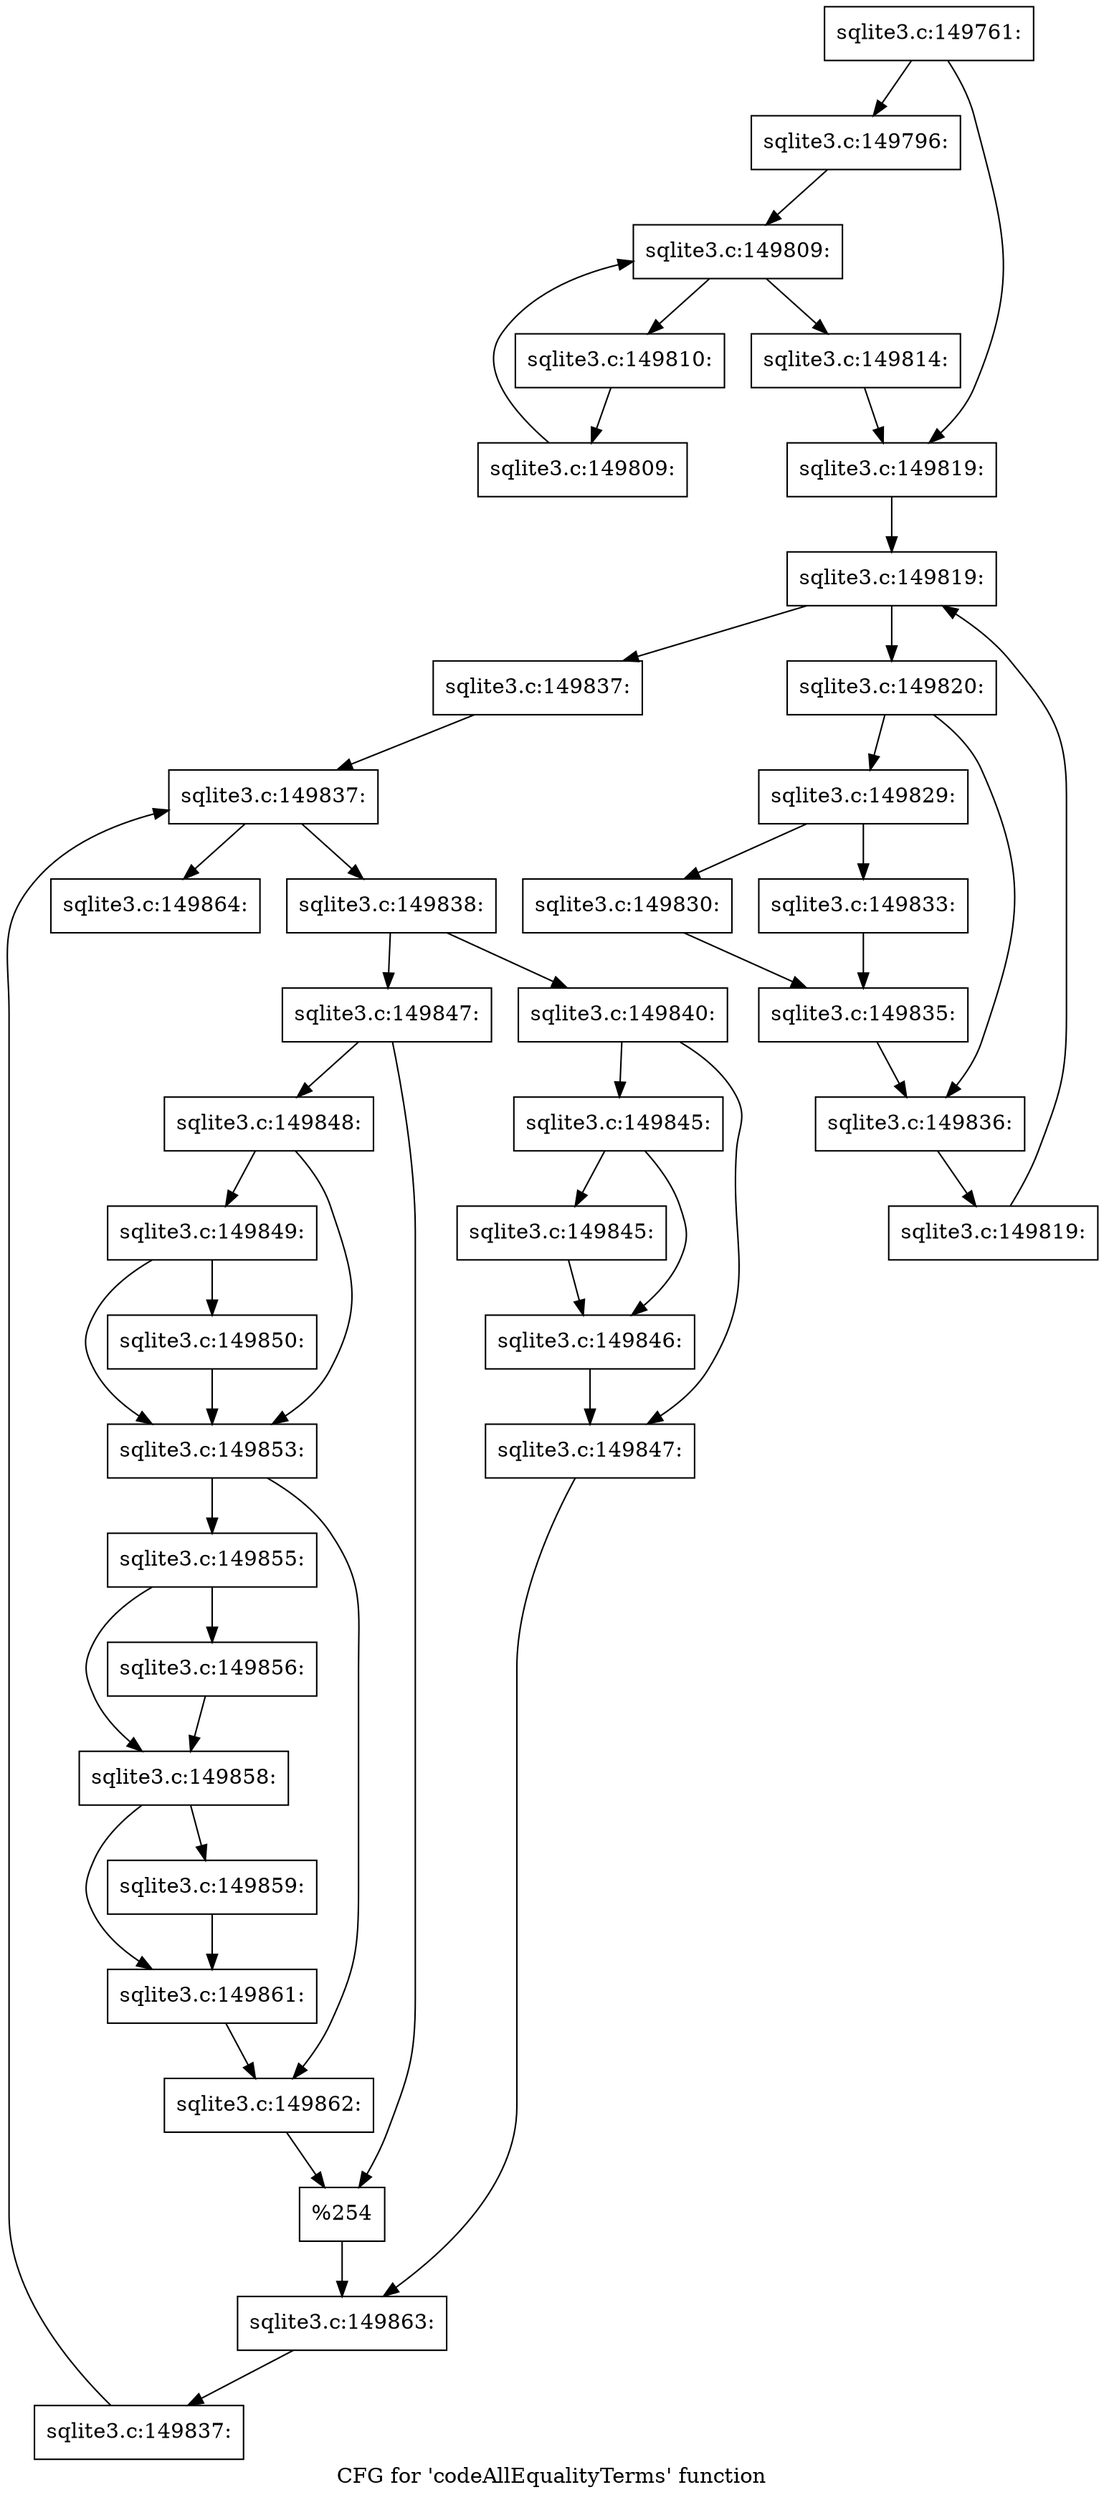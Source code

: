 digraph "CFG for 'codeAllEqualityTerms' function" {
	label="CFG for 'codeAllEqualityTerms' function";

	Node0x55c0f9a16d20 [shape=record,label="{sqlite3.c:149761:}"];
	Node0x55c0f9a16d20 -> Node0x55c0f626ac60;
	Node0x55c0f9a16d20 -> Node0x55c0f9a1dbc0;
	Node0x55c0f626ac60 [shape=record,label="{sqlite3.c:149796:}"];
	Node0x55c0f626ac60 -> Node0x55c0f9a20300;
	Node0x55c0f9a20300 [shape=record,label="{sqlite3.c:149809:}"];
	Node0x55c0f9a20300 -> Node0x55c0f9a20520;
	Node0x55c0f9a20300 -> Node0x55c0f9a1e8e0;
	Node0x55c0f9a20520 [shape=record,label="{sqlite3.c:149810:}"];
	Node0x55c0f9a20520 -> Node0x55c0f9a20490;
	Node0x55c0f9a20490 [shape=record,label="{sqlite3.c:149809:}"];
	Node0x55c0f9a20490 -> Node0x55c0f9a20300;
	Node0x55c0f9a1e8e0 [shape=record,label="{sqlite3.c:149814:}"];
	Node0x55c0f9a1e8e0 -> Node0x55c0f9a1dbc0;
	Node0x55c0f9a1dbc0 [shape=record,label="{sqlite3.c:149819:}"];
	Node0x55c0f9a1dbc0 -> Node0x55c0f9a217d0;
	Node0x55c0f9a217d0 [shape=record,label="{sqlite3.c:149819:}"];
	Node0x55c0f9a217d0 -> Node0x55c0f9a219f0;
	Node0x55c0f9a217d0 -> Node0x55c0f9a20d40;
	Node0x55c0f9a219f0 [shape=record,label="{sqlite3.c:149820:}"];
	Node0x55c0f9a219f0 -> Node0x55c0f9a22bb0;
	Node0x55c0f9a219f0 -> Node0x55c0f9a22e70;
	Node0x55c0f9a22bb0 [shape=record,label="{sqlite3.c:149829:}"];
	Node0x55c0f9a22bb0 -> Node0x55c0f9a23450;
	Node0x55c0f9a22bb0 -> Node0x55c0f9a234f0;
	Node0x55c0f9a23450 [shape=record,label="{sqlite3.c:149830:}"];
	Node0x55c0f9a23450 -> Node0x55c0f9a234a0;
	Node0x55c0f9a234f0 [shape=record,label="{sqlite3.c:149833:}"];
	Node0x55c0f9a234f0 -> Node0x55c0f9a234a0;
	Node0x55c0f9a234a0 [shape=record,label="{sqlite3.c:149835:}"];
	Node0x55c0f9a234a0 -> Node0x55c0f9a22e70;
	Node0x55c0f9a22e70 [shape=record,label="{sqlite3.c:149836:}"];
	Node0x55c0f9a22e70 -> Node0x55c0f9a21960;
	Node0x55c0f9a21960 [shape=record,label="{sqlite3.c:149819:}"];
	Node0x55c0f9a21960 -> Node0x55c0f9a217d0;
	Node0x55c0f9a20d40 [shape=record,label="{sqlite3.c:149837:}"];
	Node0x55c0f9a20d40 -> Node0x55c0f9a24910;
	Node0x55c0f9a24910 [shape=record,label="{sqlite3.c:149837:}"];
	Node0x55c0f9a24910 -> Node0x55c0f9a24b30;
	Node0x55c0f9a24910 -> Node0x55c0f9a246f0;
	Node0x55c0f9a24b30 [shape=record,label="{sqlite3.c:149838:}"];
	Node0x55c0f9a24b30 -> Node0x55c0f9a254c0;
	Node0x55c0f9a24b30 -> Node0x55c0f9a25560;
	Node0x55c0f9a254c0 [shape=record,label="{sqlite3.c:149840:}"];
	Node0x55c0f9a254c0 -> Node0x55c0f9a25b60;
	Node0x55c0f9a254c0 -> Node0x55c0f9a25bb0;
	Node0x55c0f9a25b60 [shape=record,label="{sqlite3.c:149845:}"];
	Node0x55c0f9a25b60 -> Node0x55c0f9a262a0;
	Node0x55c0f9a25b60 -> Node0x55c0f9a262f0;
	Node0x55c0f9a262a0 [shape=record,label="{sqlite3.c:149845:}"];
	Node0x55c0f9a262a0 -> Node0x55c0f9a262f0;
	Node0x55c0f9a262f0 [shape=record,label="{sqlite3.c:149846:}"];
	Node0x55c0f9a262f0 -> Node0x55c0f9a25bb0;
	Node0x55c0f9a25bb0 [shape=record,label="{sqlite3.c:149847:}"];
	Node0x55c0f9a25bb0 -> Node0x55c0f9a25510;
	Node0x55c0f9a25560 [shape=record,label="{sqlite3.c:149847:}"];
	Node0x55c0f9a25560 -> Node0x55c0f9a26b40;
	Node0x55c0f9a25560 -> Node0x55c0f9a26b90;
	Node0x55c0f9a26b40 [shape=record,label="{sqlite3.c:149848:}"];
	Node0x55c0f9a26b40 -> Node0x55c0f9a279a0;
	Node0x55c0f9a26b40 -> Node0x55c0f9a27950;
	Node0x55c0f9a279a0 [shape=record,label="{sqlite3.c:149849:}"];
	Node0x55c0f9a279a0 -> Node0x55c0f9a27900;
	Node0x55c0f9a279a0 -> Node0x55c0f9a27950;
	Node0x55c0f9a27900 [shape=record,label="{sqlite3.c:149850:}"];
	Node0x55c0f9a27900 -> Node0x55c0f9a27950;
	Node0x55c0f9a27950 [shape=record,label="{sqlite3.c:149853:}"];
	Node0x55c0f9a27950 -> Node0x55c0f9a28a40;
	Node0x55c0f9a27950 -> Node0x55c0f9a28a90;
	Node0x55c0f9a28a40 [shape=record,label="{sqlite3.c:149855:}"];
	Node0x55c0f9a28a40 -> Node0x55c0f9a29030;
	Node0x55c0f9a28a40 -> Node0x55c0f9a29080;
	Node0x55c0f9a29030 [shape=record,label="{sqlite3.c:149856:}"];
	Node0x55c0f9a29030 -> Node0x55c0f9a29080;
	Node0x55c0f9a29080 [shape=record,label="{sqlite3.c:149858:}"];
	Node0x55c0f9a29080 -> Node0x55c0f9a29c10;
	Node0x55c0f9a29080 -> Node0x55c0f9a29c60;
	Node0x55c0f9a29c10 [shape=record,label="{sqlite3.c:149859:}"];
	Node0x55c0f9a29c10 -> Node0x55c0f9a29c60;
	Node0x55c0f9a29c60 [shape=record,label="{sqlite3.c:149861:}"];
	Node0x55c0f9a29c60 -> Node0x55c0f9a28a90;
	Node0x55c0f9a28a90 [shape=record,label="{sqlite3.c:149862:}"];
	Node0x55c0f9a28a90 -> Node0x55c0f9a26b90;
	Node0x55c0f9a26b90 [shape=record,label="{%254}"];
	Node0x55c0f9a26b90 -> Node0x55c0f9a25510;
	Node0x55c0f9a25510 [shape=record,label="{sqlite3.c:149863:}"];
	Node0x55c0f9a25510 -> Node0x55c0f9a24aa0;
	Node0x55c0f9a24aa0 [shape=record,label="{sqlite3.c:149837:}"];
	Node0x55c0f9a24aa0 -> Node0x55c0f9a24910;
	Node0x55c0f9a246f0 [shape=record,label="{sqlite3.c:149864:}"];
}
